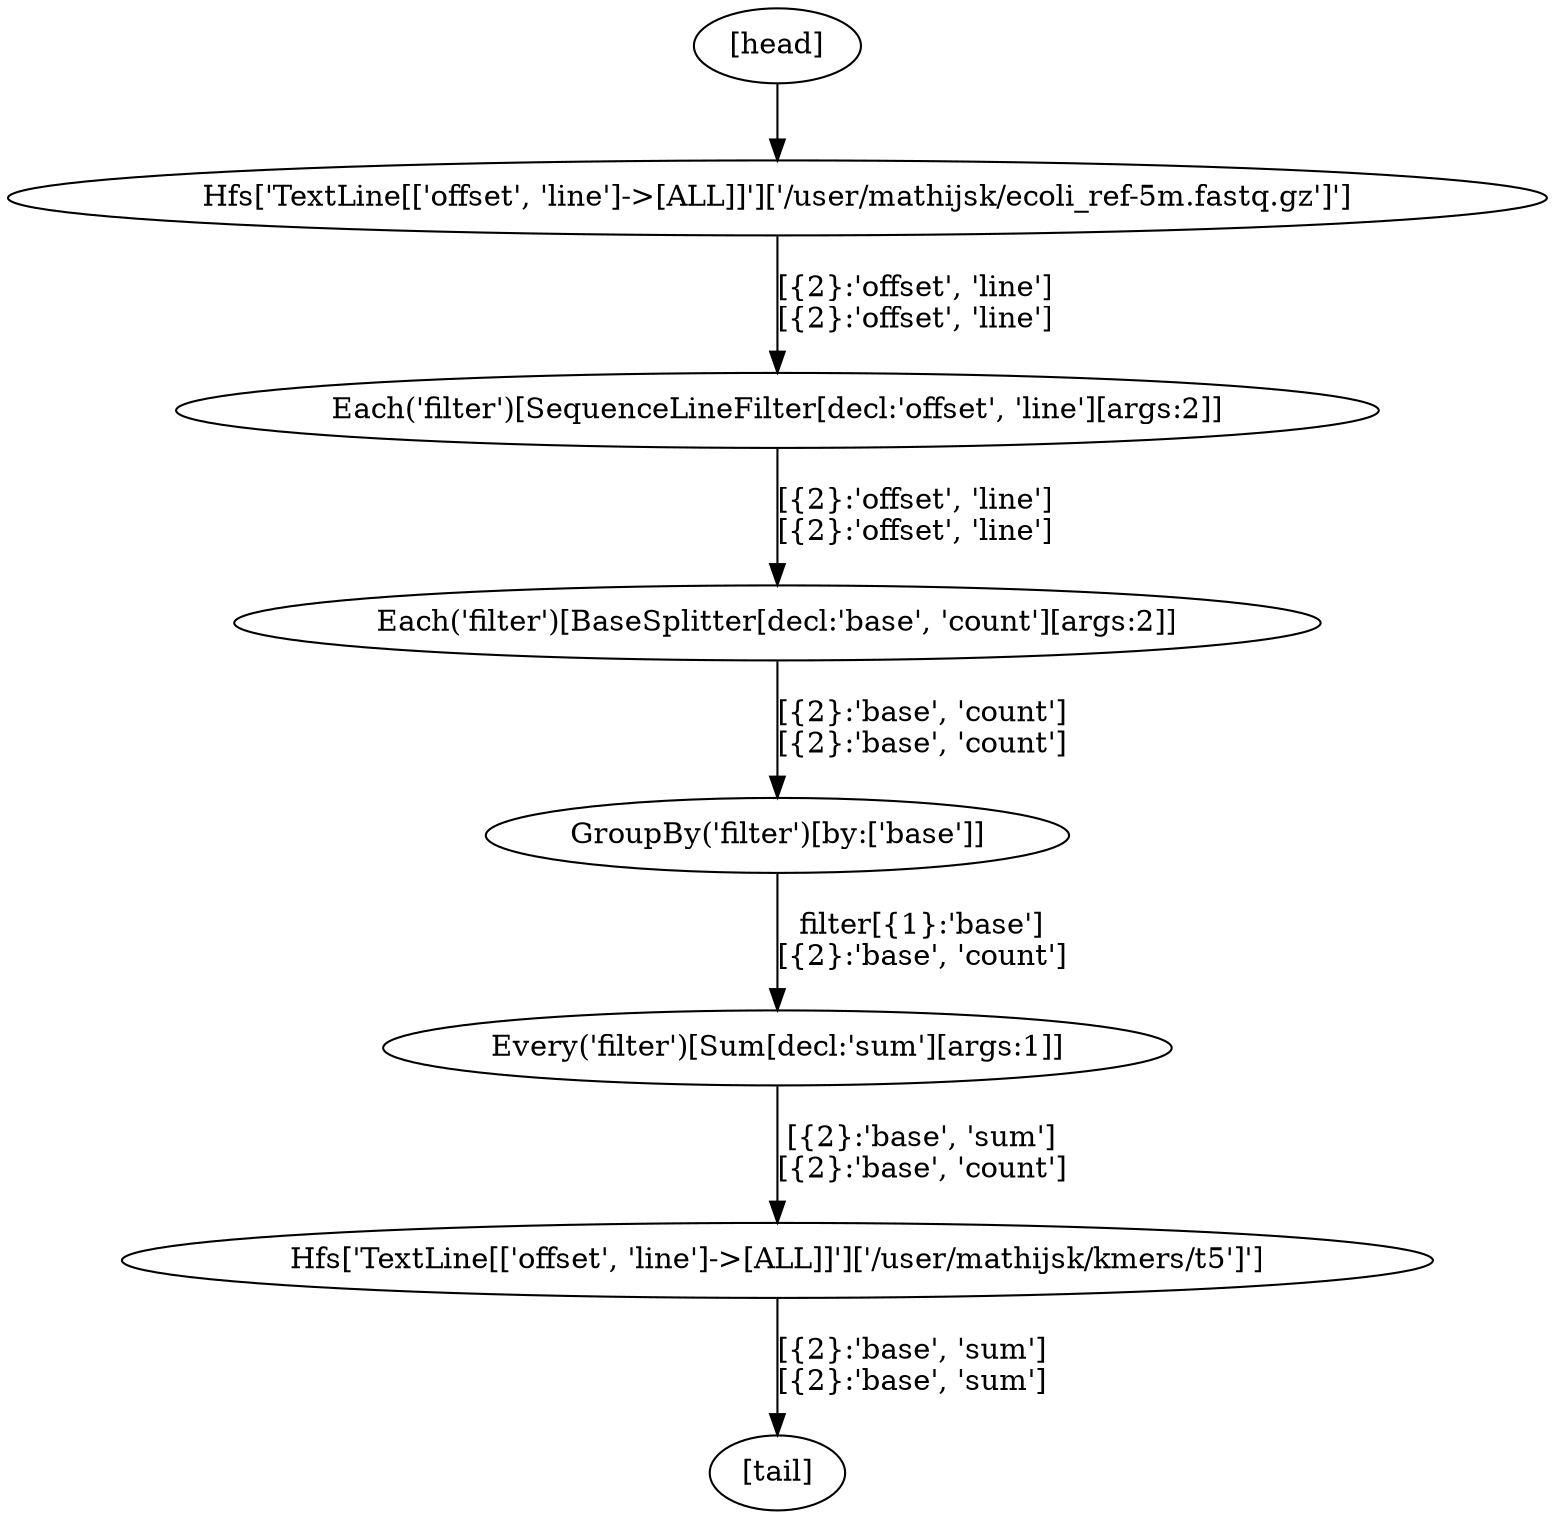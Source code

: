 digraph G {
  1 [label = "Every('filter')[Sum[decl:'sum'][args:1]]"];
  2 [label = "Hfs['TextLine[['offset', 'line']->[ALL]]']['/user/mathijsk/kmers/t5']']"];
  3 [label = "GroupBy('filter')[by:['base']]"];
  4 [label = "Each('filter')[BaseSplitter[decl:'base', 'count'][args:2]]"];
  5 [label = "Each('filter')[SequenceLineFilter[decl:'offset', 'line'][args:2]]"];
  6 [label = "Hfs['TextLine[['offset', 'line']->[ALL]]']['/user/mathijsk/ecoli_ref-5m.fastq.gz']']"];
  7 [label = "[head]"];
  8 [label = "[tail]"];
  1 -> 2 [label = "[{2}:'base', 'sum']\n[{2}:'base', 'count']"];
  6 -> 5 [label = "[{2}:'offset', 'line']\n[{2}:'offset', 'line']"];
  5 -> 4 [label = "[{2}:'offset', 'line']\n[{2}:'offset', 'line']"];
  4 -> 3 [label = "[{2}:'base', 'count']\n[{2}:'base', 'count']"];
  3 -> 1 [label = "filter[{1}:'base']\n[{2}:'base', 'count']"];
  7 -> 6 [label = ""];
  2 -> 8 [label = "[{2}:'base', 'sum']\n[{2}:'base', 'sum']"];
}
